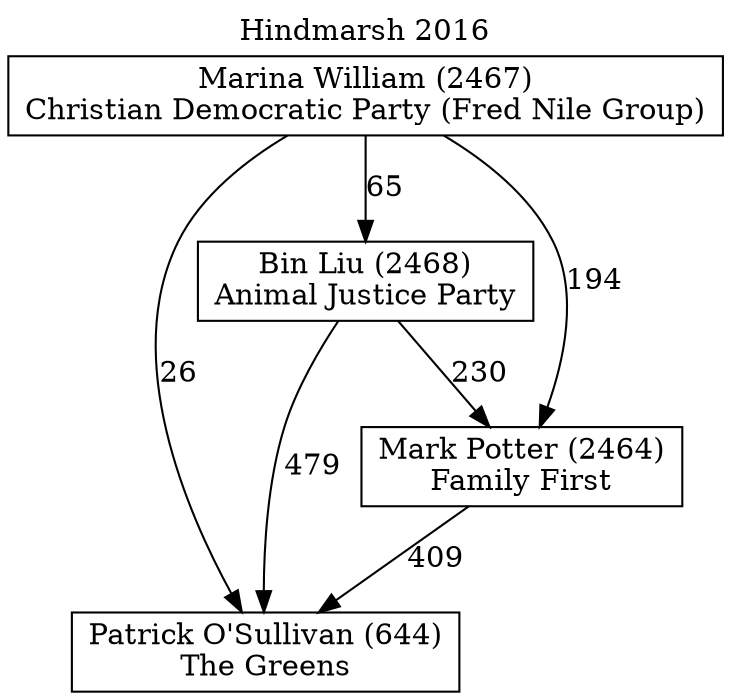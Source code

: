 // House preference flow
digraph "Patrick O'Sullivan (644)_Hindmarsh_2016" {
	graph [label="Hindmarsh 2016" labelloc=t mclimit=10]
	node [shape=box]
	"Bin Liu (2468)" [label="Bin Liu (2468)
Animal Justice Party"]
	"Patrick O'Sullivan (644)" [label="Patrick O'Sullivan (644)
The Greens"]
	"Mark Potter (2464)" [label="Mark Potter (2464)
Family First"]
	"Marina William (2467)" [label="Marina William (2467)
Christian Democratic Party (Fred Nile Group)"]
	"Mark Potter (2464)" -> "Patrick O'Sullivan (644)" [label=409]
	"Marina William (2467)" -> "Bin Liu (2468)" [label=65]
	"Bin Liu (2468)" -> "Patrick O'Sullivan (644)" [label=479]
	"Marina William (2467)" -> "Mark Potter (2464)" [label=194]
	"Marina William (2467)" -> "Patrick O'Sullivan (644)" [label=26]
	"Bin Liu (2468)" -> "Mark Potter (2464)" [label=230]
}
